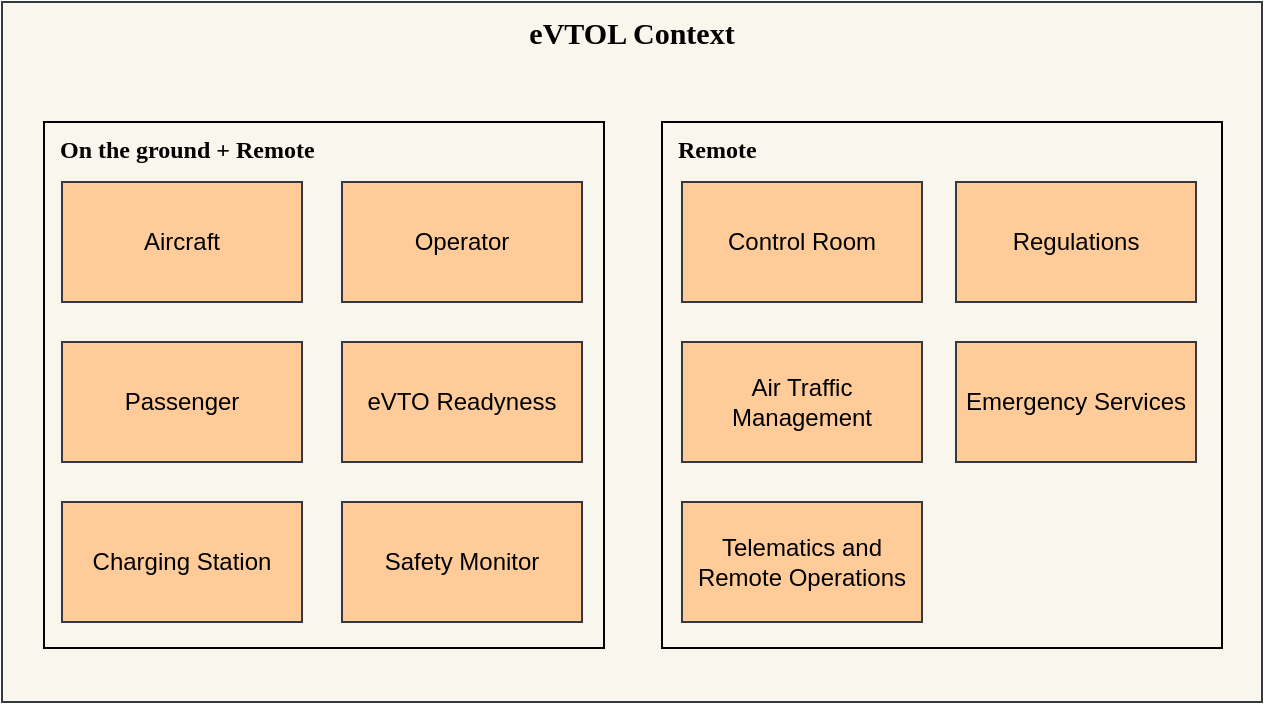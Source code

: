 <mxfile version="23.0.2" type="device">
  <diagram name="Page-1" id="YJnuucfii-XwStUzfXDj">
    <mxGraphModel dx="934" dy="658" grid="1" gridSize="10" guides="1" tooltips="1" connect="1" arrows="1" fold="1" page="1" pageScale="1" pageWidth="1169" pageHeight="827" math="0" shadow="0">
      <root>
        <mxCell id="0" />
        <mxCell id="1" parent="0" />
        <mxCell id="_qSLJYfDA8ZZZOsEWdCU-1" value="eVTOL Context" style="rounded=0;whiteSpace=wrap;html=1;fillColor=#f9f7ed;strokeColor=#36393d;align=center;verticalAlign=top;fontFamily=Verdana;fontStyle=1;fontSize=15;" vertex="1" parent="1">
          <mxGeometry x="40" y="100" width="630" height="350" as="geometry" />
        </mxCell>
        <mxCell id="_qSLJYfDA8ZZZOsEWdCU-19" value="&lt;b&gt;&lt;font face=&quot;Verdana&quot;&gt;&amp;nbsp; Remote&lt;/font&gt;&lt;/b&gt;" style="rounded=0;whiteSpace=wrap;html=1;fillColor=none;align=left;verticalAlign=top;" vertex="1" parent="1">
          <mxGeometry x="370" y="160" width="280" height="263" as="geometry" />
        </mxCell>
        <mxCell id="_qSLJYfDA8ZZZOsEWdCU-18" value="&lt;b&gt;&lt;font face=&quot;Verdana&quot;&gt;&amp;nbsp; On the ground + Remote&lt;/font&gt;&lt;/b&gt;" style="rounded=0;whiteSpace=wrap;html=1;fillColor=none;align=left;verticalAlign=top;" vertex="1" parent="1">
          <mxGeometry x="61" y="160" width="280" height="263" as="geometry" />
        </mxCell>
        <mxCell id="_qSLJYfDA8ZZZOsEWdCU-2" value="Aircraft" style="rounded=0;whiteSpace=wrap;html=1;fillColor=#ffcc99;strokeColor=#36393d;" vertex="1" parent="1">
          <mxGeometry x="70" y="190" width="120" height="60" as="geometry" />
        </mxCell>
        <mxCell id="_qSLJYfDA8ZZZOsEWdCU-3" value="Operator" style="rounded=0;whiteSpace=wrap;html=1;fillColor=#ffcc99;strokeColor=#36393d;" vertex="1" parent="1">
          <mxGeometry x="210" y="190" width="120" height="60" as="geometry" />
        </mxCell>
        <mxCell id="_qSLJYfDA8ZZZOsEWdCU-4" value="Passenger" style="rounded=0;whiteSpace=wrap;html=1;fillColor=#ffcc99;strokeColor=#36393d;" vertex="1" parent="1">
          <mxGeometry x="70" y="270" width="120" height="60" as="geometry" />
        </mxCell>
        <mxCell id="_qSLJYfDA8ZZZOsEWdCU-5" value="Control Room" style="rounded=0;whiteSpace=wrap;html=1;fillColor=#ffcc99;strokeColor=#36393d;" vertex="1" parent="1">
          <mxGeometry x="380" y="190" width="120" height="60" as="geometry" />
        </mxCell>
        <mxCell id="_qSLJYfDA8ZZZOsEWdCU-6" value="Air Traffic Management" style="rounded=0;whiteSpace=wrap;html=1;fillColor=#ffcc99;strokeColor=#36393d;" vertex="1" parent="1">
          <mxGeometry x="380" y="270" width="120" height="60" as="geometry" />
        </mxCell>
        <mxCell id="_qSLJYfDA8ZZZOsEWdCU-8" value="eVTO Readyness" style="rounded=0;whiteSpace=wrap;html=1;fillColor=#ffcc99;strokeColor=#36393d;" vertex="1" parent="1">
          <mxGeometry x="210" y="270" width="120" height="60" as="geometry" />
        </mxCell>
        <mxCell id="_qSLJYfDA8ZZZOsEWdCU-10" value="Telematics and Remote Operations" style="rounded=0;whiteSpace=wrap;html=1;fillColor=#ffcc99;strokeColor=#36393d;" vertex="1" parent="1">
          <mxGeometry x="380" y="350" width="120" height="60" as="geometry" />
        </mxCell>
        <mxCell id="_qSLJYfDA8ZZZOsEWdCU-11" value="Regulations" style="rounded=0;whiteSpace=wrap;html=1;fillColor=#ffcc99;strokeColor=#36393d;" vertex="1" parent="1">
          <mxGeometry x="517" y="190" width="120" height="60" as="geometry" />
        </mxCell>
        <mxCell id="_qSLJYfDA8ZZZOsEWdCU-12" value="Emergency Services" style="rounded=0;whiteSpace=wrap;html=1;fillColor=#ffcc99;strokeColor=#36393d;" vertex="1" parent="1">
          <mxGeometry x="517" y="270" width="120" height="60" as="geometry" />
        </mxCell>
        <mxCell id="_qSLJYfDA8ZZZOsEWdCU-16" value="Charging Station" style="rounded=0;whiteSpace=wrap;html=1;fillColor=#ffcc99;strokeColor=#36393d;" vertex="1" parent="1">
          <mxGeometry x="70" y="350" width="120" height="60" as="geometry" />
        </mxCell>
        <mxCell id="_qSLJYfDA8ZZZOsEWdCU-17" value="Safety Monitor" style="rounded=0;whiteSpace=wrap;html=1;fillColor=#ffcc99;strokeColor=#36393d;" vertex="1" parent="1">
          <mxGeometry x="210" y="350" width="120" height="60" as="geometry" />
        </mxCell>
      </root>
    </mxGraphModel>
  </diagram>
</mxfile>
